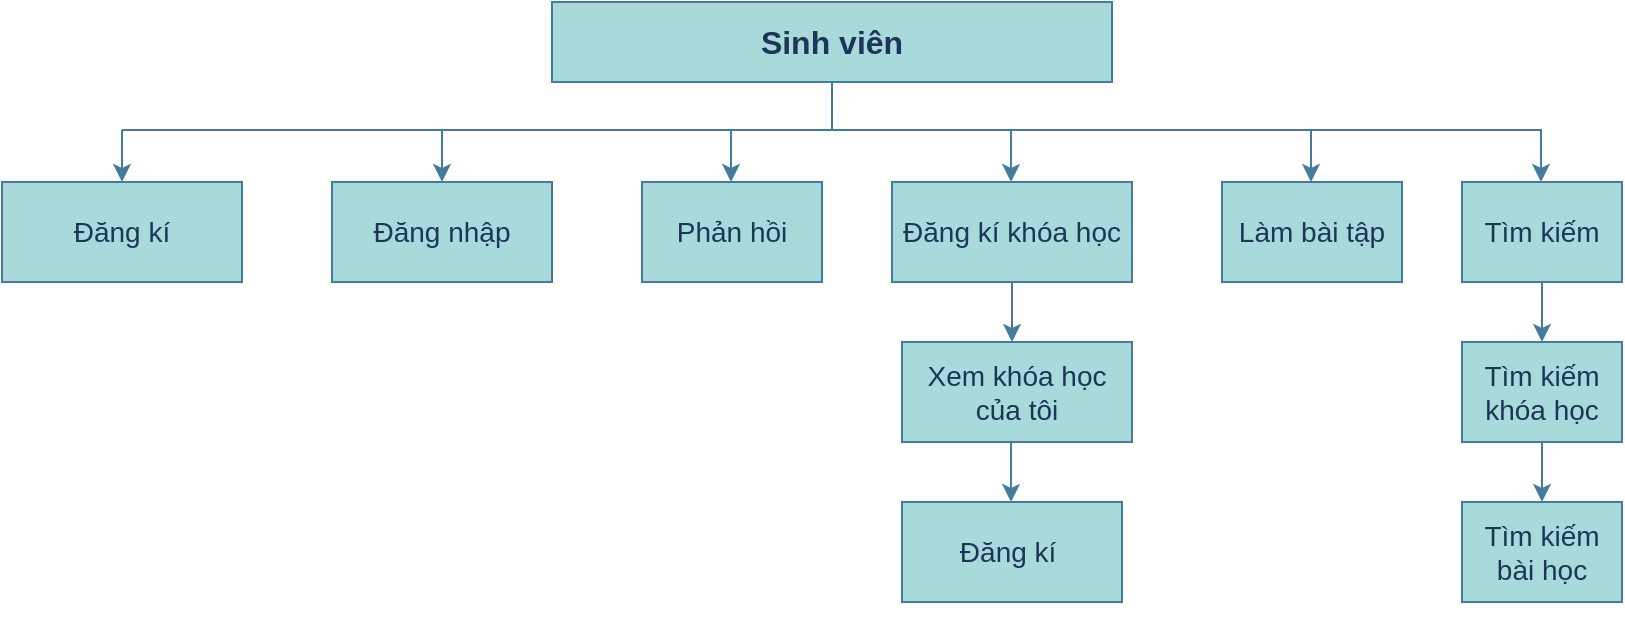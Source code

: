 <mxfile version="16.5.6" type="device"><diagram id="DJ08Fk1uVMGibSL08lO4" name="Page-1"><mxGraphModel dx="1038" dy="588" grid="1" gridSize="10" guides="1" tooltips="1" connect="1" arrows="1" fold="1" page="1" pageScale="1" pageWidth="850" pageHeight="1100" background="none" math="0" shadow="0"><root><mxCell id="0"/><mxCell id="1" parent="0"/><mxCell id="vJYt53QKFY3uFzKB0z6P-1" value="&lt;span style=&quot;font-size: 16px&quot;&gt;&lt;b&gt;Sinh viên&lt;/b&gt;&lt;/span&gt;" style="rounded=0;whiteSpace=wrap;html=1;fillColor=#A8DADC;strokeColor=#457B9D;fontColor=#1D3557;" parent="1" vertex="1"><mxGeometry x="285" y="300" width="280" height="40" as="geometry"/></mxCell><mxCell id="vJYt53QKFY3uFzKB0z6P-2" value="&lt;span style=&quot;font-size: 14px&quot;&gt;Đăng kí&lt;/span&gt;" style="rounded=0;whiteSpace=wrap;html=1;fillColor=#A8DADC;strokeColor=#457B9D;fontColor=#1D3557;" parent="1" vertex="1"><mxGeometry x="10" y="390" width="120" height="50" as="geometry"/></mxCell><mxCell id="vJYt53QKFY3uFzKB0z6P-3" value="&lt;span style=&quot;font-size: 14px&quot;&gt;Đăng nhập&lt;/span&gt;" style="rounded=0;whiteSpace=wrap;html=1;fillColor=#A8DADC;strokeColor=#457B9D;fontColor=#1D3557;" parent="1" vertex="1"><mxGeometry x="175" y="390" width="110" height="50" as="geometry"/></mxCell><mxCell id="vJYt53QKFY3uFzKB0z6P-4" value="&lt;font style=&quot;font-size: 14px&quot;&gt;Phản hồi&lt;/font&gt;" style="rounded=0;whiteSpace=wrap;html=1;fillColor=#A8DADC;strokeColor=#457B9D;fontColor=#1D3557;" parent="1" vertex="1"><mxGeometry x="330" y="390" width="90" height="50" as="geometry"/></mxCell><mxCell id="vJYt53QKFY3uFzKB0z6P-5" value="&lt;span style=&quot;font-size: 14px&quot;&gt;Đăng kí khóa học&lt;/span&gt;" style="rounded=0;whiteSpace=wrap;html=1;fillColor=#A8DADC;strokeColor=#457B9D;fontColor=#1D3557;" parent="1" vertex="1"><mxGeometry x="455" y="390" width="120" height="50" as="geometry"/></mxCell><mxCell id="vJYt53QKFY3uFzKB0z6P-7" value="&lt;font style=&quot;font-size: 14px&quot;&gt;Làm bài tập&lt;/font&gt;" style="rounded=0;whiteSpace=wrap;html=1;fillColor=#A8DADC;strokeColor=#457B9D;fontColor=#1D3557;" parent="1" vertex="1"><mxGeometry x="620" y="390" width="90" height="50" as="geometry"/></mxCell><mxCell id="vJYt53QKFY3uFzKB0z6P-23" style="edgeStyle=none;rounded=0;orthogonalLoop=1;jettySize=auto;html=1;exitX=1;exitY=0.5;exitDx=0;exitDy=0;fontSize=14;endSize=8;labelBackgroundColor=#F1FAEE;strokeColor=#457B9D;fontColor=#1D3557;" parent="1" edge="1"><mxGeometry relative="1" as="geometry"><mxPoint x="310" y="500" as="sourcePoint"/><mxPoint x="310" y="500" as="targetPoint"/></mxGeometry></mxCell><mxCell id="vJYt53QKFY3uFzKB0z6P-46" style="edgeStyle=none;rounded=0;orthogonalLoop=1;jettySize=auto;html=1;exitX=0.5;exitY=1;exitDx=0;exitDy=0;fontSize=14;endSize=8;labelBackgroundColor=#F1FAEE;strokeColor=#457B9D;fontColor=#1D3557;" parent="1" edge="1"><mxGeometry relative="1" as="geometry"><mxPoint x="620" y="520" as="sourcePoint"/><mxPoint x="620" y="520" as="targetPoint"/></mxGeometry></mxCell><mxCell id="vJYt53QKFY3uFzKB0z6P-47" style="edgeStyle=none;rounded=0;orthogonalLoop=1;jettySize=auto;html=1;exitX=0.75;exitY=1;exitDx=0;exitDy=0;fontSize=14;endSize=8;labelBackgroundColor=#F1FAEE;strokeColor=#457B9D;fontColor=#1D3557;" parent="1" edge="1"><mxGeometry relative="1" as="geometry"><mxPoint x="645" y="600" as="sourcePoint"/><mxPoint x="645" y="600" as="targetPoint"/></mxGeometry></mxCell><mxCell id="vJYt53QKFY3uFzKB0z6P-56" style="edgeStyle=none;rounded=0;orthogonalLoop=1;jettySize=auto;html=1;exitX=0.5;exitY=1;exitDx=0;exitDy=0;fontSize=14;endSize=8;labelBackgroundColor=#F1FAEE;strokeColor=#457B9D;fontColor=#1D3557;" parent="1" source="vJYt53QKFY3uFzKB0z6P-7" target="vJYt53QKFY3uFzKB0z6P-7" edge="1"><mxGeometry relative="1" as="geometry"/></mxCell><mxCell id="vJYt53QKFY3uFzKB0z6P-59" value="" style="line;strokeWidth=1;fillColor=none;align=left;verticalAlign=middle;spacingTop=-1;spacingLeft=3;spacingRight=3;rotatable=0;labelPosition=right;points=[];portConstraint=eastwest;fontSize=14;labelBackgroundColor=#F1FAEE;strokeColor=#457B9D;fontColor=#1D3557;" parent="1" vertex="1"><mxGeometry x="70" y="360" width="710" height="8" as="geometry"/></mxCell><mxCell id="vJYt53QKFY3uFzKB0z6P-74" value="" style="endArrow=none;html=1;rounded=0;fontSize=14;targetPerimeterSpacing=1;startArrow=classic;startFill=1;labelBackgroundColor=#F1FAEE;strokeColor=#457B9D;fontColor=#1D3557;" parent="1" source="vJYt53QKFY3uFzKB0z6P-2" edge="1"><mxGeometry width="50" height="50" relative="1" as="geometry"><mxPoint x="440" y="520" as="sourcePoint"/><mxPoint x="70" y="364" as="targetPoint"/></mxGeometry></mxCell><mxCell id="vJYt53QKFY3uFzKB0z6P-75" value="" style="endArrow=none;html=1;rounded=0;fontSize=14;endSize=8;startArrow=classic;startFill=1;labelBackgroundColor=#F1FAEE;strokeColor=#457B9D;fontColor=#1D3557;" parent="1" edge="1"><mxGeometry width="50" height="50" relative="1" as="geometry"><mxPoint x="230" y="390" as="sourcePoint"/><mxPoint x="230" y="364" as="targetPoint"/></mxGeometry></mxCell><mxCell id="vJYt53QKFY3uFzKB0z6P-76" value="" style="endArrow=none;html=1;rounded=0;fontSize=14;endSize=8;startArrow=classic;startFill=1;labelBackgroundColor=#F1FAEE;strokeColor=#457B9D;fontColor=#1D3557;" parent="1" edge="1"><mxGeometry width="50" height="50" relative="1" as="geometry"><mxPoint x="374.5" y="390" as="sourcePoint"/><mxPoint x="374.5" y="364" as="targetPoint"/></mxGeometry></mxCell><mxCell id="vJYt53QKFY3uFzKB0z6P-77" value="" style="endArrow=none;html=1;rounded=0;fontSize=14;endSize=8;startArrow=classic;startFill=1;labelBackgroundColor=#F1FAEE;strokeColor=#457B9D;fontColor=#1D3557;" parent="1" edge="1"><mxGeometry width="50" height="50" relative="1" as="geometry"><mxPoint x="514.5" y="390" as="sourcePoint"/><mxPoint x="514.5" y="364" as="targetPoint"/></mxGeometry></mxCell><mxCell id="vJYt53QKFY3uFzKB0z6P-78" value="" style="endArrow=none;html=1;rounded=0;fontSize=14;endSize=8;startArrow=classic;startFill=1;labelBackgroundColor=#F1FAEE;strokeColor=#457B9D;fontColor=#1D3557;" parent="1" edge="1"><mxGeometry width="50" height="50" relative="1" as="geometry"><mxPoint x="779.5" y="390" as="sourcePoint"/><mxPoint x="779.5" y="364" as="targetPoint"/></mxGeometry></mxCell><mxCell id="vJYt53QKFY3uFzKB0z6P-82" value="&lt;span style=&quot;font-size: 14px&quot;&gt;Tìm kiếm&lt;/span&gt;" style="rounded=0;whiteSpace=wrap;html=1;fillColor=#A8DADC;strokeColor=#457B9D;fontColor=#1D3557;" parent="1" vertex="1"><mxGeometry x="740" y="390" width="80" height="50" as="geometry"/></mxCell><mxCell id="vJYt53QKFY3uFzKB0z6P-85" value="" style="endArrow=none;html=1;rounded=0;fontSize=14;endSize=8;startArrow=classic;startFill=1;labelBackgroundColor=#F1FAEE;strokeColor=#457B9D;fontColor=#1D3557;" parent="1" edge="1"><mxGeometry width="50" height="50" relative="1" as="geometry"><mxPoint x="664.5" y="390" as="sourcePoint"/><mxPoint x="664.5" y="364" as="targetPoint"/></mxGeometry></mxCell><mxCell id="vJYt53QKFY3uFzKB0z6P-87" value="&lt;span style=&quot;font-size: 14px&quot;&gt;Xem khóa học của tôi&lt;/span&gt;" style="rounded=0;whiteSpace=wrap;html=1;fillColor=#A8DADC;strokeColor=#457B9D;fontColor=#1D3557;" parent="1" vertex="1"><mxGeometry x="460" y="470" width="115" height="50" as="geometry"/></mxCell><mxCell id="vJYt53QKFY3uFzKB0z6P-88" value="&lt;span style=&quot;font-size: 14px&quot;&gt;Đăng kí&amp;nbsp;&lt;/span&gt;" style="rounded=0;whiteSpace=wrap;html=1;fillColor=#A8DADC;strokeColor=#457B9D;fontColor=#1D3557;" parent="1" vertex="1"><mxGeometry x="460" y="550" width="110" height="50" as="geometry"/></mxCell><mxCell id="vJYt53QKFY3uFzKB0z6P-89" value="" style="endArrow=classic;html=1;rounded=0;fontSize=14;targetPerimeterSpacing=1;exitX=0.5;exitY=1;exitDx=0;exitDy=0;labelBackgroundColor=#F1FAEE;strokeColor=#457B9D;fontColor=#1D3557;" parent="1" source="vJYt53QKFY3uFzKB0z6P-5" edge="1"><mxGeometry width="50" height="50" relative="1" as="geometry"><mxPoint x="440" y="580" as="sourcePoint"/><mxPoint x="515" y="470" as="targetPoint"/></mxGeometry></mxCell><mxCell id="vJYt53QKFY3uFzKB0z6P-91" value="" style="endArrow=classic;html=1;rounded=0;fontSize=14;targetPerimeterSpacing=1;exitX=0.5;exitY=1;exitDx=0;exitDy=0;labelBackgroundColor=#F1FAEE;strokeColor=#457B9D;fontColor=#1D3557;" parent="1" edge="1"><mxGeometry width="50" height="50" relative="1" as="geometry"><mxPoint x="514.5" y="520" as="sourcePoint"/><mxPoint x="514.5" y="550" as="targetPoint"/></mxGeometry></mxCell><mxCell id="vJYt53QKFY3uFzKB0z6P-92" value="&lt;span style=&quot;font-size: 14px&quot;&gt;Tìm kiếm khóa học&lt;/span&gt;" style="rounded=0;whiteSpace=wrap;html=1;fillColor=#A8DADC;strokeColor=#457B9D;fontColor=#1D3557;" parent="1" vertex="1"><mxGeometry x="740" y="470" width="80" height="50" as="geometry"/></mxCell><mxCell id="vJYt53QKFY3uFzKB0z6P-93" value="&lt;span style=&quot;font-size: 14px&quot;&gt;Tìm kiếm bài học&lt;/span&gt;" style="rounded=0;whiteSpace=wrap;html=1;fillColor=#A8DADC;strokeColor=#457B9D;fontColor=#1D3557;" parent="1" vertex="1"><mxGeometry x="740" y="550" width="80" height="50" as="geometry"/></mxCell><mxCell id="vJYt53QKFY3uFzKB0z6P-94" value="" style="endArrow=classic;html=1;rounded=0;fontSize=14;targetPerimeterSpacing=1;exitX=0.5;exitY=1;exitDx=0;exitDy=0;labelBackgroundColor=#F1FAEE;strokeColor=#457B9D;fontColor=#1D3557;" parent="1" edge="1"><mxGeometry width="50" height="50" relative="1" as="geometry"><mxPoint x="780" y="440" as="sourcePoint"/><mxPoint x="780" y="470" as="targetPoint"/></mxGeometry></mxCell><mxCell id="vJYt53QKFY3uFzKB0z6P-95" value="" style="endArrow=classic;html=1;rounded=0;fontSize=14;targetPerimeterSpacing=1;exitX=0.5;exitY=1;exitDx=0;exitDy=0;labelBackgroundColor=#F1FAEE;strokeColor=#457B9D;fontColor=#1D3557;" parent="1" edge="1"><mxGeometry width="50" height="50" relative="1" as="geometry"><mxPoint x="780" y="520" as="sourcePoint"/><mxPoint x="780" y="550" as="targetPoint"/></mxGeometry></mxCell><mxCell id="AL0CEW_X9qDyj6ZRXblM-2" value="" style="endArrow=none;html=1;rounded=0;labelBackgroundColor=#F1FAEE;fontFamily=Helvetica;fontSize=13;fontColor=#1D3557;targetPerimeterSpacing=1;strokeColor=#457B9D;shape=connector;jumpSize=5;exitX=0.5;exitY=0.45;exitDx=0;exitDy=0;exitPerimeter=0;entryX=0.5;entryY=1;entryDx=0;entryDy=0;" parent="1" source="vJYt53QKFY3uFzKB0z6P-59" target="vJYt53QKFY3uFzKB0z6P-1" edge="1"><mxGeometry width="50" height="50" relative="1" as="geometry"><mxPoint x="575" y="360" as="sourcePoint"/><mxPoint x="575" y="290" as="targetPoint"/></mxGeometry></mxCell></root></mxGraphModel></diagram></mxfile>